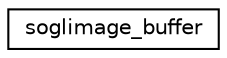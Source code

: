 digraph "Graphical Class Hierarchy"
{
 // LATEX_PDF_SIZE
  edge [fontname="Helvetica",fontsize="10",labelfontname="Helvetica",labelfontsize="10"];
  node [fontname="Helvetica",fontsize="10",shape=record];
  rankdir="LR";
  Node0 [label="soglimage_buffer",height=0.2,width=0.4,color="black", fillcolor="white", style="filled",URL="$structsoglimage__buffer.html",tooltip=" "];
}
